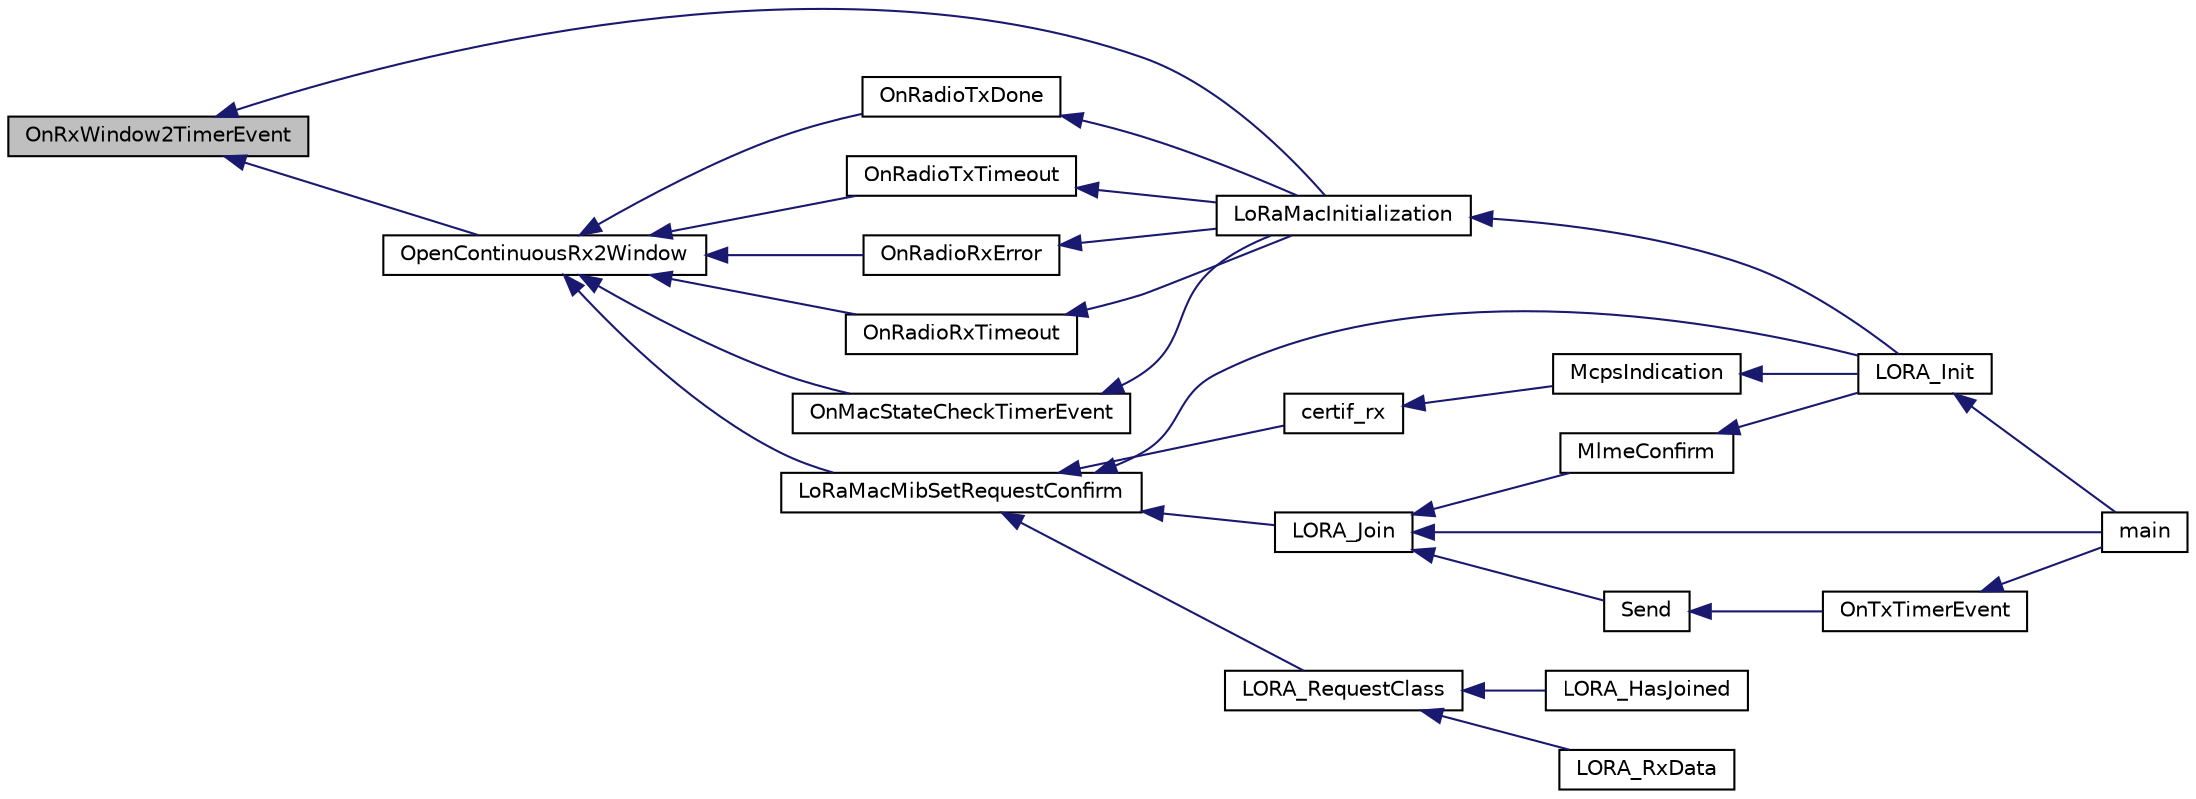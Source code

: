 digraph "OnRxWindow2TimerEvent"
{
  edge [fontname="Helvetica",fontsize="10",labelfontname="Helvetica",labelfontsize="10"];
  node [fontname="Helvetica",fontsize="10",shape=record];
  rankdir="LR";
  Node319 [label="OnRxWindow2TimerEvent",height=0.2,width=0.4,color="black", fillcolor="grey75", style="filled", fontcolor="black"];
  Node319 -> Node320 [dir="back",color="midnightblue",fontsize="10",style="solid",fontname="Helvetica"];
  Node320 [label="OpenContinuousRx2Window",height=0.2,width=0.4,color="black", fillcolor="white", style="filled",URL="$_lo_ra_mac_8c.html#aeadfc508b9129926685664bc456db4f6",tooltip="Opens up a continuous RX 2 window. This is used for class c devices. "];
  Node320 -> Node321 [dir="back",color="midnightblue",fontsize="10",style="solid",fontname="Helvetica"];
  Node321 [label="OnRadioTxDone",height=0.2,width=0.4,color="black", fillcolor="white", style="filled",URL="$_lo_ra_mac_8c.html#ac87ba7b0231ab8e90b130849e3dee4be",tooltip="Function to be executed on Radio Tx Done event "];
  Node321 -> Node322 [dir="back",color="midnightblue",fontsize="10",style="solid",fontname="Helvetica"];
  Node322 [label="LoRaMacInitialization",height=0.2,width=0.4,color="black", fillcolor="white", style="filled",URL="$group___l_o_r_a_m_a_c.html#ga7ca445cf825e45999810b3991273eba5",tooltip="LoRaMAC layer initialization "];
  Node322 -> Node323 [dir="back",color="midnightblue",fontsize="10",style="solid",fontname="Helvetica"];
  Node323 [label="LORA_Init",height=0.2,width=0.4,color="black", fillcolor="white", style="filled",URL="$lora_8h.html#a60e6c21550fcaf1cadb87454348046ad",tooltip="Lora Initialisation "];
  Node323 -> Node324 [dir="back",color="midnightblue",fontsize="10",style="solid",fontname="Helvetica"];
  Node324 [label="main",height=0.2,width=0.4,color="black", fillcolor="white", style="filled",URL="$main_8c.html#a840291bc02cba5474a4cb46a9b9566fe",tooltip="Main program "];
  Node320 -> Node325 [dir="back",color="midnightblue",fontsize="10",style="solid",fontname="Helvetica"];
  Node325 [label="OnRadioTxTimeout",height=0.2,width=0.4,color="black", fillcolor="white", style="filled",URL="$_lo_ra_mac_8c.html#a31161d39c6adb93e52f1a0402dd55416",tooltip="Function executed on Radio Tx Timeout event "];
  Node325 -> Node322 [dir="back",color="midnightblue",fontsize="10",style="solid",fontname="Helvetica"];
  Node320 -> Node326 [dir="back",color="midnightblue",fontsize="10",style="solid",fontname="Helvetica"];
  Node326 [label="OnRadioRxError",height=0.2,width=0.4,color="black", fillcolor="white", style="filled",URL="$_lo_ra_mac_8c.html#a414d6e1b6ffc2d8b5dfe2621a9c35ca5",tooltip="Function executed on Radio Rx error event "];
  Node326 -> Node322 [dir="back",color="midnightblue",fontsize="10",style="solid",fontname="Helvetica"];
  Node320 -> Node327 [dir="back",color="midnightblue",fontsize="10",style="solid",fontname="Helvetica"];
  Node327 [label="OnRadioRxTimeout",height=0.2,width=0.4,color="black", fillcolor="white", style="filled",URL="$_lo_ra_mac_8c.html#a4aa0011eefde1209939b3736fb62fbd1",tooltip="Function executed on Radio Rx Timeout event "];
  Node327 -> Node322 [dir="back",color="midnightblue",fontsize="10",style="solid",fontname="Helvetica"];
  Node320 -> Node328 [dir="back",color="midnightblue",fontsize="10",style="solid",fontname="Helvetica"];
  Node328 [label="OnMacStateCheckTimerEvent",height=0.2,width=0.4,color="black", fillcolor="white", style="filled",URL="$_lo_ra_mac_8c.html#a3f66ff4ffb45c3be2a603fec651da617",tooltip="Function executed on Resend Frame timer event. "];
  Node328 -> Node322 [dir="back",color="midnightblue",fontsize="10",style="solid",fontname="Helvetica"];
  Node320 -> Node329 [dir="back",color="midnightblue",fontsize="10",style="solid",fontname="Helvetica"];
  Node329 [label="LoRaMacMibSetRequestConfirm",height=0.2,width=0.4,color="black", fillcolor="white", style="filled",URL="$group___l_o_r_a_m_a_c.html#ga7a4ee0ced221591206b09630d4a70844",tooltip="LoRaMAC MIB-Set "];
  Node329 -> Node330 [dir="back",color="midnightblue",fontsize="10",style="solid",fontname="Helvetica"];
  Node330 [label="certif_rx",height=0.2,width=0.4,color="black", fillcolor="white", style="filled",URL="$lora-test_8h.html#ad5e51928ecf0cca8d4f33f9e9c10aba4"];
  Node330 -> Node331 [dir="back",color="midnightblue",fontsize="10",style="solid",fontname="Helvetica"];
  Node331 [label="McpsIndication",height=0.2,width=0.4,color="black", fillcolor="white", style="filled",URL="$lora_8c.html#aa62f56dcd70e02213fc6e5d0f04b3d1c",tooltip="MCPS-Indication event function "];
  Node331 -> Node323 [dir="back",color="midnightblue",fontsize="10",style="solid",fontname="Helvetica"];
  Node329 -> Node323 [dir="back",color="midnightblue",fontsize="10",style="solid",fontname="Helvetica"];
  Node329 -> Node332 [dir="back",color="midnightblue",fontsize="10",style="solid",fontname="Helvetica"];
  Node332 [label="LORA_Join",height=0.2,width=0.4,color="black", fillcolor="white", style="filled",URL="$lora_8h.html#a3671e53923a80ddbbd43e56342fd94fa",tooltip="Join a Lora Network in classA  if the device is ABP, this is a pass through functon ..."];
  Node332 -> Node333 [dir="back",color="midnightblue",fontsize="10",style="solid",fontname="Helvetica"];
  Node333 [label="MlmeConfirm",height=0.2,width=0.4,color="black", fillcolor="white", style="filled",URL="$lora_8c.html#ab72b68cc96c6187003c5dd6e325a74c7",tooltip="MLME-Confirm event function "];
  Node333 -> Node323 [dir="back",color="midnightblue",fontsize="10",style="solid",fontname="Helvetica"];
  Node332 -> Node324 [dir="back",color="midnightblue",fontsize="10",style="solid",fontname="Helvetica"];
  Node332 -> Node334 [dir="back",color="midnightblue",fontsize="10",style="solid",fontname="Helvetica"];
  Node334 [label="Send",height=0.2,width=0.4,color="black", fillcolor="white", style="filled",URL="$main_8c.html#ac96d7cf33dce81bb57a803bb3839d458"];
  Node334 -> Node335 [dir="back",color="midnightblue",fontsize="10",style="solid",fontname="Helvetica"];
  Node335 [label="OnTxTimerEvent",height=0.2,width=0.4,color="black", fillcolor="white", style="filled",URL="$main_8c.html#aa660732a6ebc018e235409094d603160"];
  Node335 -> Node324 [dir="back",color="midnightblue",fontsize="10",style="solid",fontname="Helvetica"];
  Node329 -> Node336 [dir="back",color="midnightblue",fontsize="10",style="solid",fontname="Helvetica"];
  Node336 [label="LORA_RequestClass",height=0.2,width=0.4,color="black", fillcolor="white", style="filled",URL="$lora_8h.html#a547a61266532616789a8a34655e04e30",tooltip="change Lora Class  callback LORA_ConfirmClass informs upper layer that the change has occured  Only s..."];
  Node336 -> Node337 [dir="back",color="midnightblue",fontsize="10",style="solid",fontname="Helvetica"];
  Node337 [label="LORA_HasJoined",height=0.2,width=0.4,color="black", fillcolor="white", style="filled",URL="$main_8c.html#a99d2e29a61a6f7dda81e6afcf4f35715"];
  Node336 -> Node338 [dir="back",color="midnightblue",fontsize="10",style="solid",fontname="Helvetica"];
  Node338 [label="LORA_RxData",height=0.2,width=0.4,color="black", fillcolor="white", style="filled",URL="$main_8c.html#af9b5cc17bd270c1734e3e6465b75f86f"];
  Node319 -> Node322 [dir="back",color="midnightblue",fontsize="10",style="solid",fontname="Helvetica"];
}
